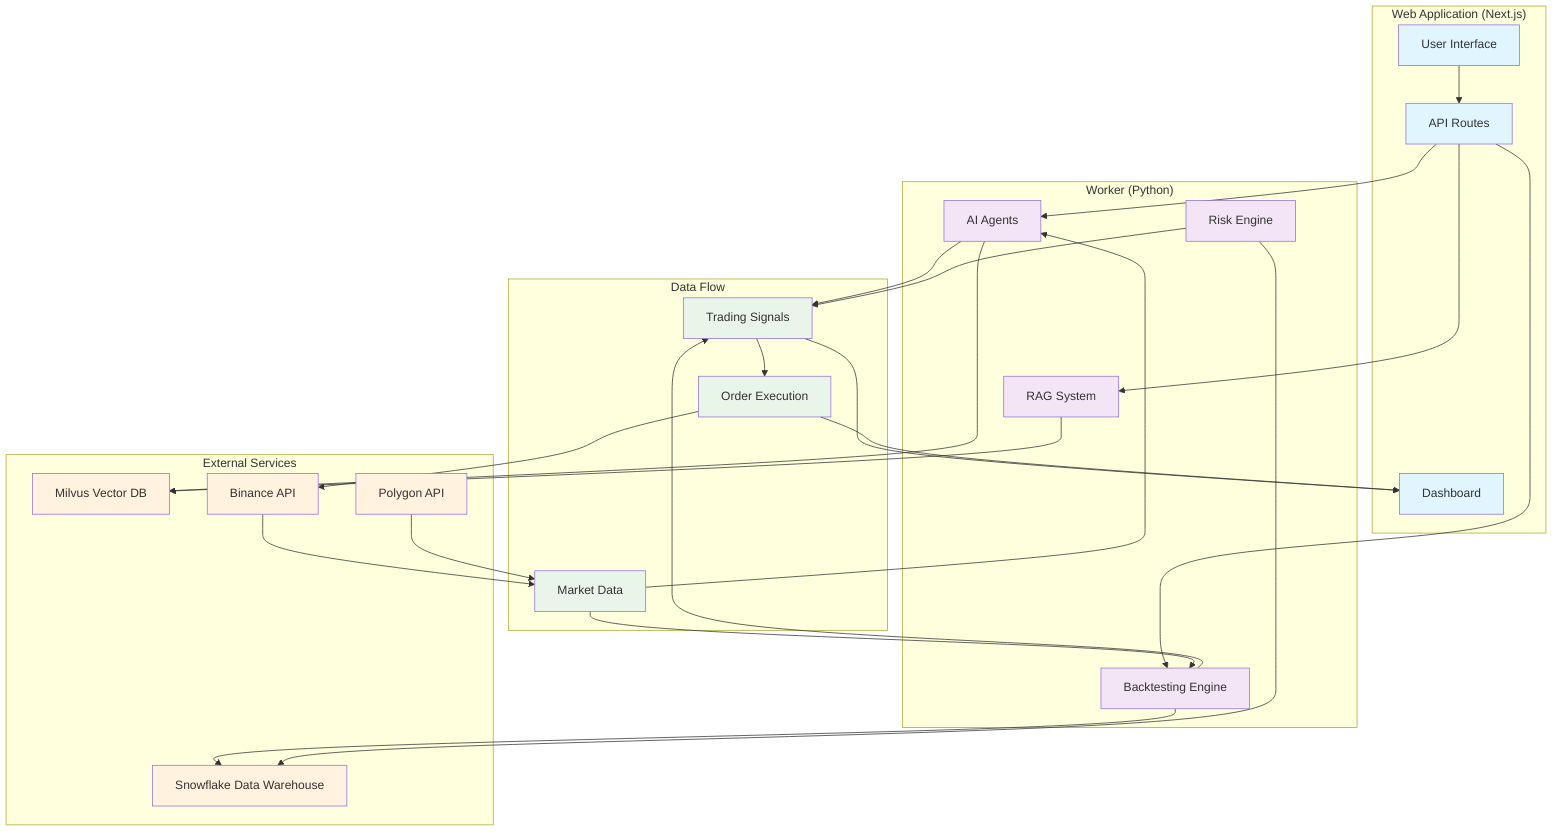 graph TB
    subgraph "Web Application (Next.js)"
        UI[User Interface]
        API[API Routes]
        DASH[Dashboard]
    end

    subgraph "Worker (Python)"
        AGENT[AI Agents]
        BACKTEST[Backtesting Engine]
        RAG[RAG System]
        RISK[Risk Engine]
    end

    subgraph "External Services"
        MILVUS[Milvus Vector DB]
        SNOWFLAKE[Snowflake Data Warehouse]
        BINANCE[Binance API]
        POLYGON[Polygon API]
    end

    subgraph "Data Flow"
        MARKET[Market Data]
        SIGNALS[Trading Signals]
        ORDERS[Order Execution]
    end

    %% Web to Worker communication
    UI --> API
    API --> AGENT
    API --> BACKTEST
    API --> RAG

    %% Worker to external services
    AGENT --> MILVUS
    RAG --> MILVUS
    BACKTEST --> SNOWFLAKE
    RISK --> SNOWFLAKE

    %% Market data flow
    BINANCE --> MARKET
    POLYGON --> MARKET
    MARKET --> BACKTEST
    MARKET --> AGENT

    %% Signal and order flow
    AGENT --> SIGNALS
    BACKTEST --> SIGNALS
    RISK --> SIGNALS
    SIGNALS --> ORDERS
    ORDERS --> BINANCE

    %% UI updates
    SIGNALS --> DASH
    ORDERS --> DASH

    classDef web fill:#e1f5fe
    classDef worker fill:#f3e5f5
    classDef external fill:#fff3e0
    classDef data fill:#e8f5e8

    class UI,API,DASH web
    class AGENT,BACKTEST,RAG,RISK worker
    class MILVUS,SNOWFLAKE,BINANCE,POLYGON external
    class MARKET,SIGNALS,ORDERS data